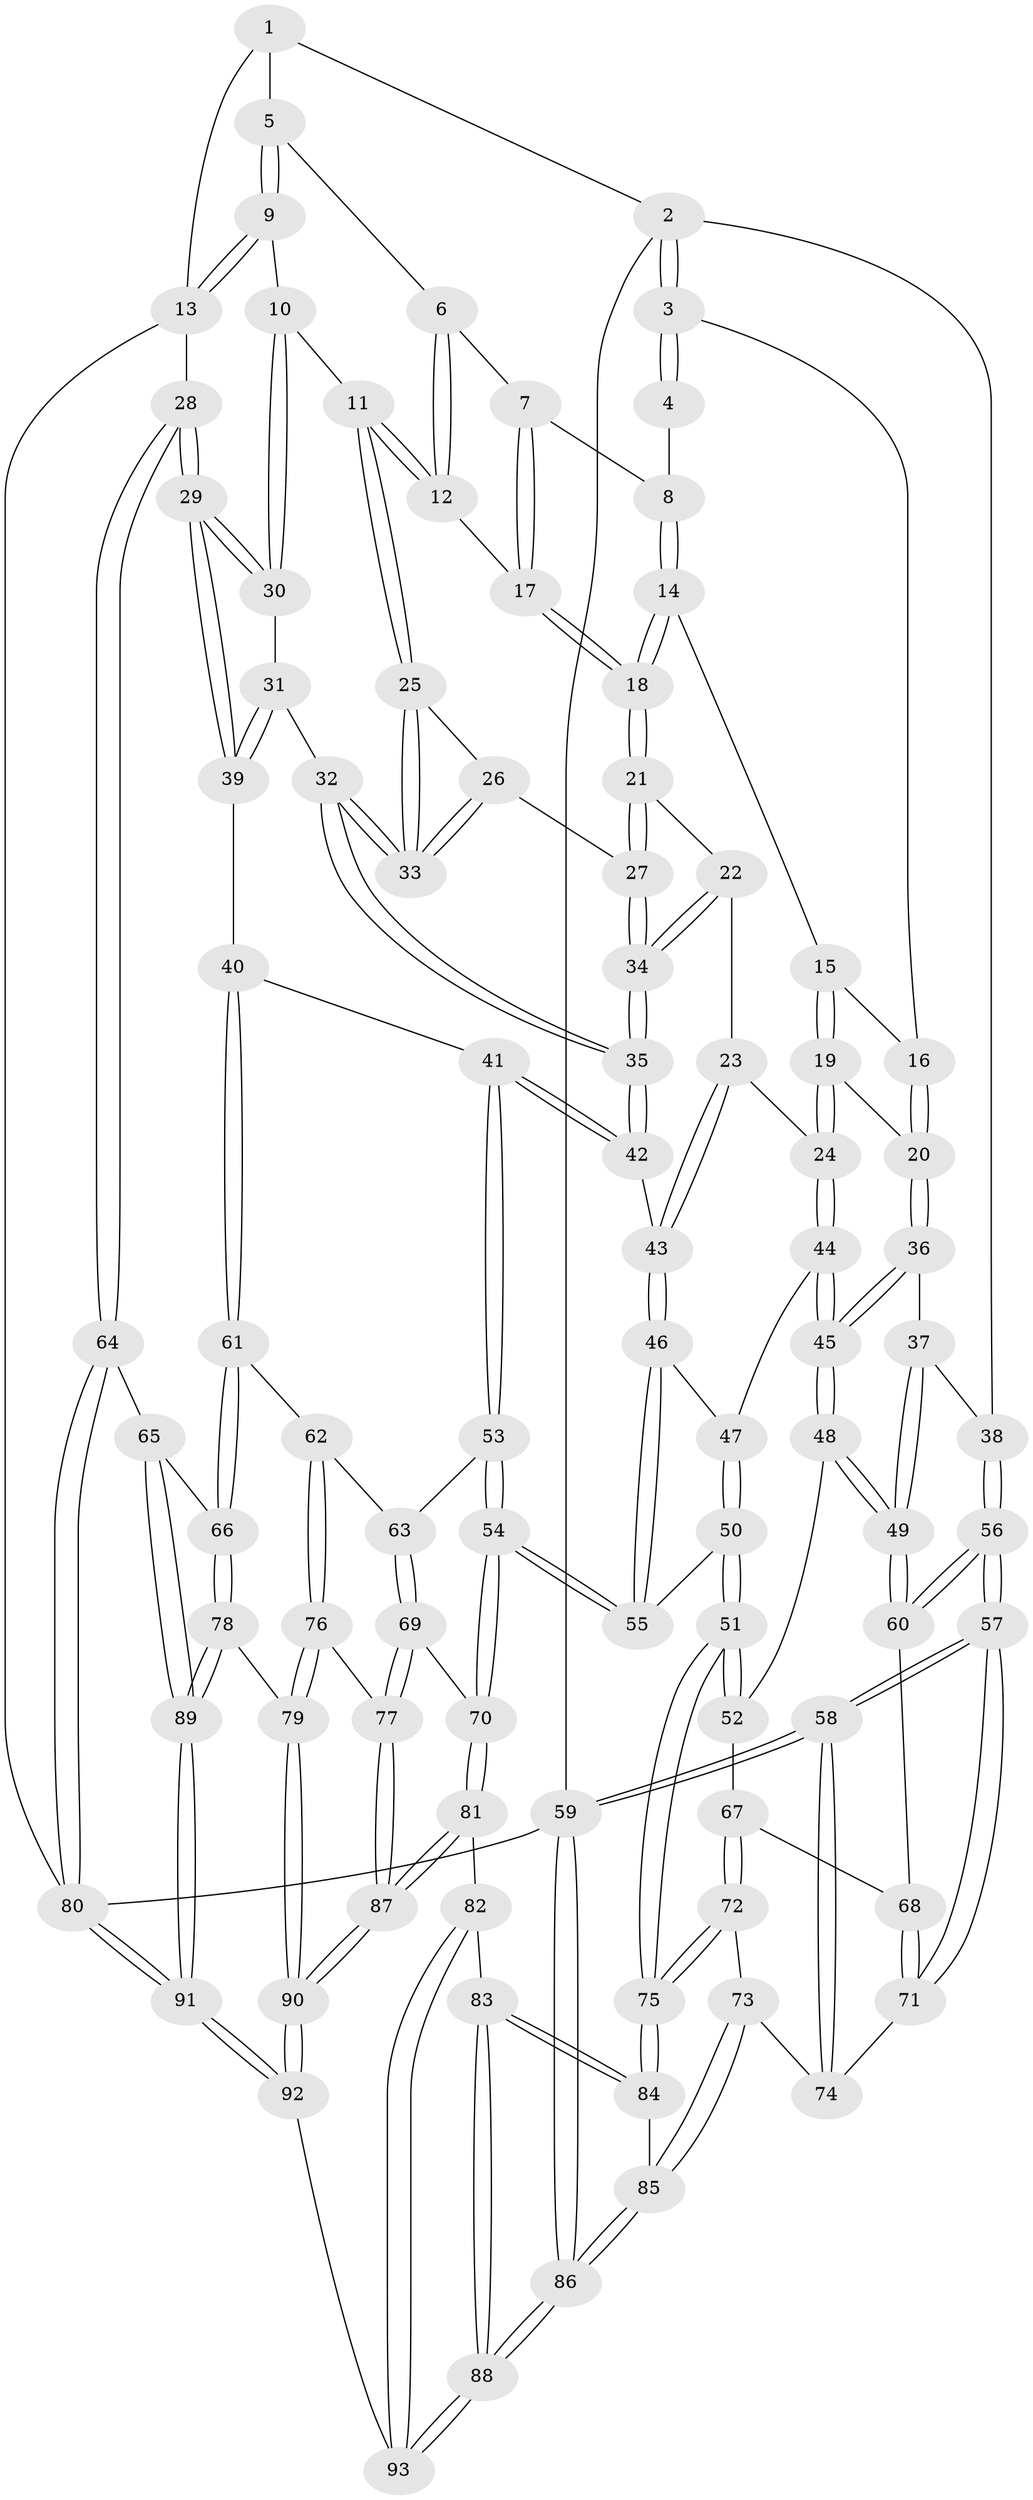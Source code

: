 // coarse degree distribution, {5: 0.22807017543859648, 3: 0.19298245614035087, 4: 0.45614035087719296, 6: 0.07017543859649122, 7: 0.03508771929824561, 2: 0.017543859649122806}
// Generated by graph-tools (version 1.1) at 2025/52/02/27/25 19:52:40]
// undirected, 93 vertices, 229 edges
graph export_dot {
graph [start="1"]
  node [color=gray90,style=filled];
  1 [pos="+0.8306533223353894+0"];
  2 [pos="+0+0"];
  3 [pos="+0+0"];
  4 [pos="+0.40440281579627374+0"];
  5 [pos="+0.8028240893831039+0.002409768426210694"];
  6 [pos="+0.7231757348648643+0.03818064816166777"];
  7 [pos="+0.49437355345942585+0.0519158410469964"];
  8 [pos="+0.4474414426387675+0"];
  9 [pos="+0.8268600930019746+0.07631143038156986"];
  10 [pos="+0.7932876089284069+0.2034431987804753"];
  11 [pos="+0.7217063679165849+0.2239374038202986"];
  12 [pos="+0.6180269580225576+0.17167276989563446"];
  13 [pos="+1+0.19258483464569484"];
  14 [pos="+0.3164557641516227+0.1947024622944705"];
  15 [pos="+0.31427302893526904+0.19645132191645823"];
  16 [pos="+0.22329295349460404+0.1580360051190661"];
  17 [pos="+0.5323384721008639+0.1571253025981489"];
  18 [pos="+0.5100637250770902+0.21158479474589"];
  19 [pos="+0.32875504968369224+0.3485758913877189"];
  20 [pos="+0.20446521370751097+0.33216526839541055"];
  21 [pos="+0.50826578282795+0.22142895001644775"];
  22 [pos="+0.48478254140088506+0.2647156201832162"];
  23 [pos="+0.4007584649306711+0.3502622337584028"];
  24 [pos="+0.32959069485692394+0.3492276757118644"];
  25 [pos="+0.719204882099811+0.22988982151718532"];
  26 [pos="+0.6403569129280043+0.3239891170694579"];
  27 [pos="+0.6316367994667235+0.32973068527297034"];
  28 [pos="+1+0.43417959864075817"];
  29 [pos="+1+0.42649428241713666"];
  30 [pos="+0.9279525827683732+0.34303521524364994"];
  31 [pos="+0.7545356264462304+0.388355637745273"];
  32 [pos="+0.7395201355153999+0.38567528614290697"];
  33 [pos="+0.7316919762478271+0.3686541293921336"];
  34 [pos="+0.6036745813689292+0.41680477336637245"];
  35 [pos="+0.6037316021784054+0.47554798909233204"];
  36 [pos="+0.10433563529707499+0.3543099162104022"];
  37 [pos="+0+0.3332808408405972"];
  38 [pos="+0+0.277840769961208"];
  39 [pos="+0.774784311050838+0.5149773684872606"];
  40 [pos="+0.7173205747565914+0.5545416407333496"];
  41 [pos="+0.640414090116291+0.5275537116307901"];
  42 [pos="+0.5977623578519156+0.49078439221529435"];
  43 [pos="+0.5203383198048332+0.5050851920309782"];
  44 [pos="+0.28548092139551534+0.523143756817227"];
  45 [pos="+0.24515963345177072+0.545733436734739"];
  46 [pos="+0.4988083059829351+0.5306227986841396"];
  47 [pos="+0.3210587285507256+0.5355490934488789"];
  48 [pos="+0.24172133577292765+0.5506643006171702"];
  49 [pos="+0.14418251080180589+0.5935442207929458"];
  50 [pos="+0.402798180707198+0.6974950592673277"];
  51 [pos="+0.3240260321613414+0.7286668132564913"];
  52 [pos="+0.2707869814453708+0.6320300676094911"];
  53 [pos="+0.6202987104522805+0.6457907453227003"];
  54 [pos="+0.49487785875000817+0.7261271395554298"];
  55 [pos="+0.46305034342067547+0.692855444279913"];
  56 [pos="+0+0.5833033902384749"];
  57 [pos="+0+0.6776205379612089"];
  58 [pos="+0+1"];
  59 [pos="+0+1"];
  60 [pos="+0.14367836243293192+0.5944263220205573"];
  61 [pos="+0.7628048747411944+0.6472288689401688"];
  62 [pos="+0.7451714629526107+0.6797283263093344"];
  63 [pos="+0.6514665528773397+0.6901454814700184"];
  64 [pos="+1+0.6280081181493419"];
  65 [pos="+1+0.6388902219603264"];
  66 [pos="+1+0.6711020114448822"];
  67 [pos="+0.18107079041678895+0.7048149997446361"];
  68 [pos="+0.1288121339700372+0.6535825993633015"];
  69 [pos="+0.6011204787905055+0.7866166635480604"];
  70 [pos="+0.5183694511326813+0.7702551870801442"];
  71 [pos="+0.08738137305398383+0.6845767034723477"];
  72 [pos="+0.2033174168401828+0.7355959820987646"];
  73 [pos="+0.14128812606742833+0.7994100964136641"];
  74 [pos="+0.09180538541029398+0.7623404592798572"];
  75 [pos="+0.29984276380806035+0.7616045800729617"];
  76 [pos="+0.7391864552030792+0.815800185911207"];
  77 [pos="+0.6749725376506318+0.8351789085115765"];
  78 [pos="+0.8335277352116554+0.8519482740285474"];
  79 [pos="+0.8325041312273257+0.8518048962105789"];
  80 [pos="+1+1"];
  81 [pos="+0.47635848369489914+0.8648155213878408"];
  82 [pos="+0.4317543053659587+0.8985319617856747"];
  83 [pos="+0.3131472519001779+0.8643313007579579"];
  84 [pos="+0.29928081974462817+0.8173404560519207"];
  85 [pos="+0.14569215663970086+0.8373217303548268"];
  86 [pos="+0+1"];
  87 [pos="+0.630765781174977+0.9811704986205697"];
  88 [pos="+0+1"];
  89 [pos="+0.9057843045867138+1"];
  90 [pos="+0.6434796953902254+1"];
  91 [pos="+0.9968849441875117+1"];
  92 [pos="+0.6388135441780015+1"];
  93 [pos="+0.45154828060954266+1"];
  1 -- 2;
  1 -- 5;
  1 -- 13;
  2 -- 3;
  2 -- 3;
  2 -- 38;
  2 -- 59;
  3 -- 4;
  3 -- 4;
  3 -- 16;
  4 -- 8;
  5 -- 6;
  5 -- 9;
  5 -- 9;
  6 -- 7;
  6 -- 12;
  6 -- 12;
  7 -- 8;
  7 -- 17;
  7 -- 17;
  8 -- 14;
  8 -- 14;
  9 -- 10;
  9 -- 13;
  9 -- 13;
  10 -- 11;
  10 -- 30;
  10 -- 30;
  11 -- 12;
  11 -- 12;
  11 -- 25;
  11 -- 25;
  12 -- 17;
  13 -- 28;
  13 -- 80;
  14 -- 15;
  14 -- 18;
  14 -- 18;
  15 -- 16;
  15 -- 19;
  15 -- 19;
  16 -- 20;
  16 -- 20;
  17 -- 18;
  17 -- 18;
  18 -- 21;
  18 -- 21;
  19 -- 20;
  19 -- 24;
  19 -- 24;
  20 -- 36;
  20 -- 36;
  21 -- 22;
  21 -- 27;
  21 -- 27;
  22 -- 23;
  22 -- 34;
  22 -- 34;
  23 -- 24;
  23 -- 43;
  23 -- 43;
  24 -- 44;
  24 -- 44;
  25 -- 26;
  25 -- 33;
  25 -- 33;
  26 -- 27;
  26 -- 33;
  26 -- 33;
  27 -- 34;
  27 -- 34;
  28 -- 29;
  28 -- 29;
  28 -- 64;
  28 -- 64;
  29 -- 30;
  29 -- 30;
  29 -- 39;
  29 -- 39;
  30 -- 31;
  31 -- 32;
  31 -- 39;
  31 -- 39;
  32 -- 33;
  32 -- 33;
  32 -- 35;
  32 -- 35;
  34 -- 35;
  34 -- 35;
  35 -- 42;
  35 -- 42;
  36 -- 37;
  36 -- 45;
  36 -- 45;
  37 -- 38;
  37 -- 49;
  37 -- 49;
  38 -- 56;
  38 -- 56;
  39 -- 40;
  40 -- 41;
  40 -- 61;
  40 -- 61;
  41 -- 42;
  41 -- 42;
  41 -- 53;
  41 -- 53;
  42 -- 43;
  43 -- 46;
  43 -- 46;
  44 -- 45;
  44 -- 45;
  44 -- 47;
  45 -- 48;
  45 -- 48;
  46 -- 47;
  46 -- 55;
  46 -- 55;
  47 -- 50;
  47 -- 50;
  48 -- 49;
  48 -- 49;
  48 -- 52;
  49 -- 60;
  49 -- 60;
  50 -- 51;
  50 -- 51;
  50 -- 55;
  51 -- 52;
  51 -- 52;
  51 -- 75;
  51 -- 75;
  52 -- 67;
  53 -- 54;
  53 -- 54;
  53 -- 63;
  54 -- 55;
  54 -- 55;
  54 -- 70;
  54 -- 70;
  56 -- 57;
  56 -- 57;
  56 -- 60;
  56 -- 60;
  57 -- 58;
  57 -- 58;
  57 -- 71;
  57 -- 71;
  58 -- 59;
  58 -- 59;
  58 -- 74;
  58 -- 74;
  59 -- 86;
  59 -- 86;
  59 -- 80;
  60 -- 68;
  61 -- 62;
  61 -- 66;
  61 -- 66;
  62 -- 63;
  62 -- 76;
  62 -- 76;
  63 -- 69;
  63 -- 69;
  64 -- 65;
  64 -- 80;
  64 -- 80;
  65 -- 66;
  65 -- 89;
  65 -- 89;
  66 -- 78;
  66 -- 78;
  67 -- 68;
  67 -- 72;
  67 -- 72;
  68 -- 71;
  68 -- 71;
  69 -- 70;
  69 -- 77;
  69 -- 77;
  70 -- 81;
  70 -- 81;
  71 -- 74;
  72 -- 73;
  72 -- 75;
  72 -- 75;
  73 -- 74;
  73 -- 85;
  73 -- 85;
  75 -- 84;
  75 -- 84;
  76 -- 77;
  76 -- 79;
  76 -- 79;
  77 -- 87;
  77 -- 87;
  78 -- 79;
  78 -- 89;
  78 -- 89;
  79 -- 90;
  79 -- 90;
  80 -- 91;
  80 -- 91;
  81 -- 82;
  81 -- 87;
  81 -- 87;
  82 -- 83;
  82 -- 93;
  82 -- 93;
  83 -- 84;
  83 -- 84;
  83 -- 88;
  83 -- 88;
  84 -- 85;
  85 -- 86;
  85 -- 86;
  86 -- 88;
  86 -- 88;
  87 -- 90;
  87 -- 90;
  88 -- 93;
  88 -- 93;
  89 -- 91;
  89 -- 91;
  90 -- 92;
  90 -- 92;
  91 -- 92;
  91 -- 92;
  92 -- 93;
}
